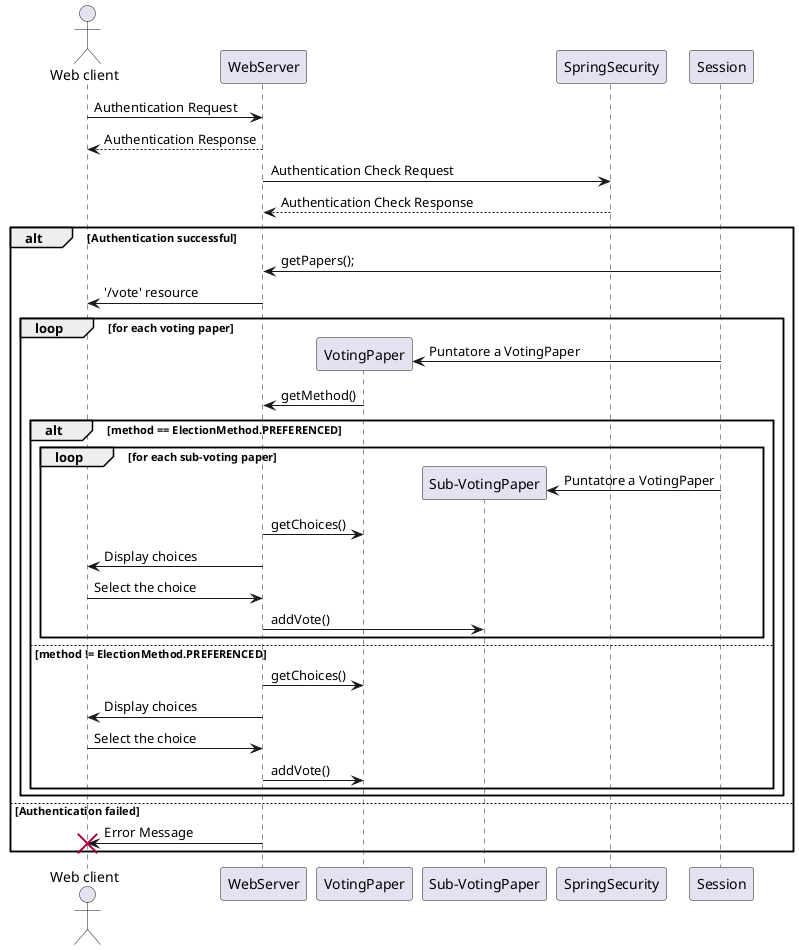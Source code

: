 '' Copyright (C) 2022 Alessandro "Sgorblex" Clerici Lorenzini and Edoardo "Miniman" Della Rossa
'
' This work may be distributed and/or modified under the
' conditions of the LaTeX Project Public License, either version 1.3
' of this license or (at your option) any later version.
' The latest version of this license is in
'   http://www.latex-project.org/lppl.txt
' and version 1.3 or later is part of all distributions of LaTeX
' version 2005/12/01 or later.
'
' This work has the LPPL maintenance status `maintained'.
'
' The Current Maintainer of this work is Alessandro Clerici Lorenzini
'
' This work consists of the files listed in work.txt


@startuml
actor "Web client" as WC
participant WebServer as WS
participant VotingPaper as VP
participant "Sub-VotingPaper" as SVP
participant SpringSecurity as SS
participant Session as S

WC -> WS : Authentication Request
WC <-- WS : Authentication Response
WS -> SS : Authentication Check Request
WS <-- SS : Authentication Check Response

alt Authentication successful
    WS <- S : getPapers();
    WS -> WC : '/vote' resource
    loop for each voting paper
        S -> VP ** : Puntatore a VotingPaper
        WS <- VP : getMethod()
        alt method == ElectionMethod.PREFERENCED
            loop for each sub-voting paper
            S -> SVP ** : Puntatore a VotingPaper
	    VP <- WS : getChoices()
	    WS -> WC : Display choices
            WC -> WS : Select the choice
            WS -> SVP : addVote()
            deactivate SVP
            end
        else method != ElectionMethod.PREFERENCED
	    VP <- WS : getChoices()
	    WS -> WC : Display choices
            WC -> WS : Select the choice
            WS -> VP : addVote()
        deactivate VP
    end
    end
else Authentication failed
   WS -> WC !! : Error Message
end

@enduml
